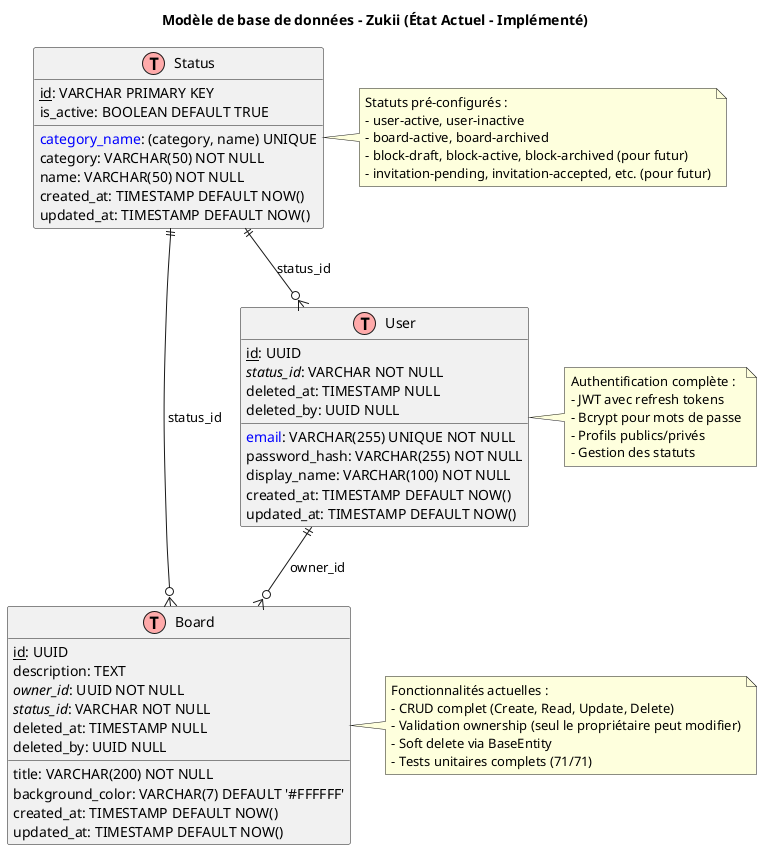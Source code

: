 @startuml Database_Model_Zukii_Current
!define TABLE(name,desc) class name as "desc" << (T,#FFAAAA) >>
!define PK(x) <u>x</u>
!define FK(x) <i>x</i>
!define IDX(x) <color:blue>x</color>

title Modèle de base de données - Zukii (État Actuel - Implémenté)

' === ENTITÉS IMPLÉMENTÉES ===
TABLE(User, "User") {
  PK(id): UUID
  IDX(email): VARCHAR(255) UNIQUE NOT NULL
  password_hash: VARCHAR(255) NOT NULL
  display_name: VARCHAR(100) NOT NULL
  FK(status_id): VARCHAR NOT NULL
  created_at: TIMESTAMP DEFAULT NOW()
  updated_at: TIMESTAMP DEFAULT NOW()
  deleted_at: TIMESTAMP NULL
  deleted_by: UUID NULL
}

TABLE(Board, "Board") {
  PK(id): UUID
  title: VARCHAR(200) NOT NULL
  description: TEXT
  FK(owner_id): UUID NOT NULL
  FK(status_id): VARCHAR NOT NULL
  background_color: VARCHAR(7) DEFAULT '#FFFFFF'
  created_at: TIMESTAMP DEFAULT NOW()
  updated_at: TIMESTAMP DEFAULT NOW()
  deleted_at: TIMESTAMP NULL
  deleted_by: UUID NULL
}

TABLE(Status, "Status") {
  PK(id): VARCHAR PRIMARY KEY
  IDX(category_name): (category, name) UNIQUE
  category: VARCHAR(50) NOT NULL
  name: VARCHAR(50) NOT NULL
  is_active: BOOLEAN DEFAULT TRUE
  created_at: TIMESTAMP DEFAULT NOW()
  updated_at: TIMESTAMP DEFAULT NOW()
}

' === RELATIONS ACTUELLES ===
User ||--o{ Board : "owner_id"
Status ||--o{ User : "status_id"
Status ||--o{ Board : "status_id"

' === DONNÉES DE RÉFÉRENCE ===
note right of Status
  Statuts pré-configurés :
  - user-active, user-inactive
  - board-active, board-archived
  - block-draft, block-active, block-archived (pour futur)
  - invitation-pending, invitation-accepted, etc. (pour futur)
end note

note right of Board
  Fonctionnalités actuelles :
  - CRUD complet (Create, Read, Update, Delete)
  - Validation ownership (seul le propriétaire peut modifier)
  - Soft delete via BaseEntity
  - Tests unitaires complets (71/71)
end note

note right of User
  Authentification complète :
  - JWT avec refresh tokens
  - Bcrypt pour mots de passe
  - Profils publics/privés
  - Gestion des statuts
end note

@enduml 